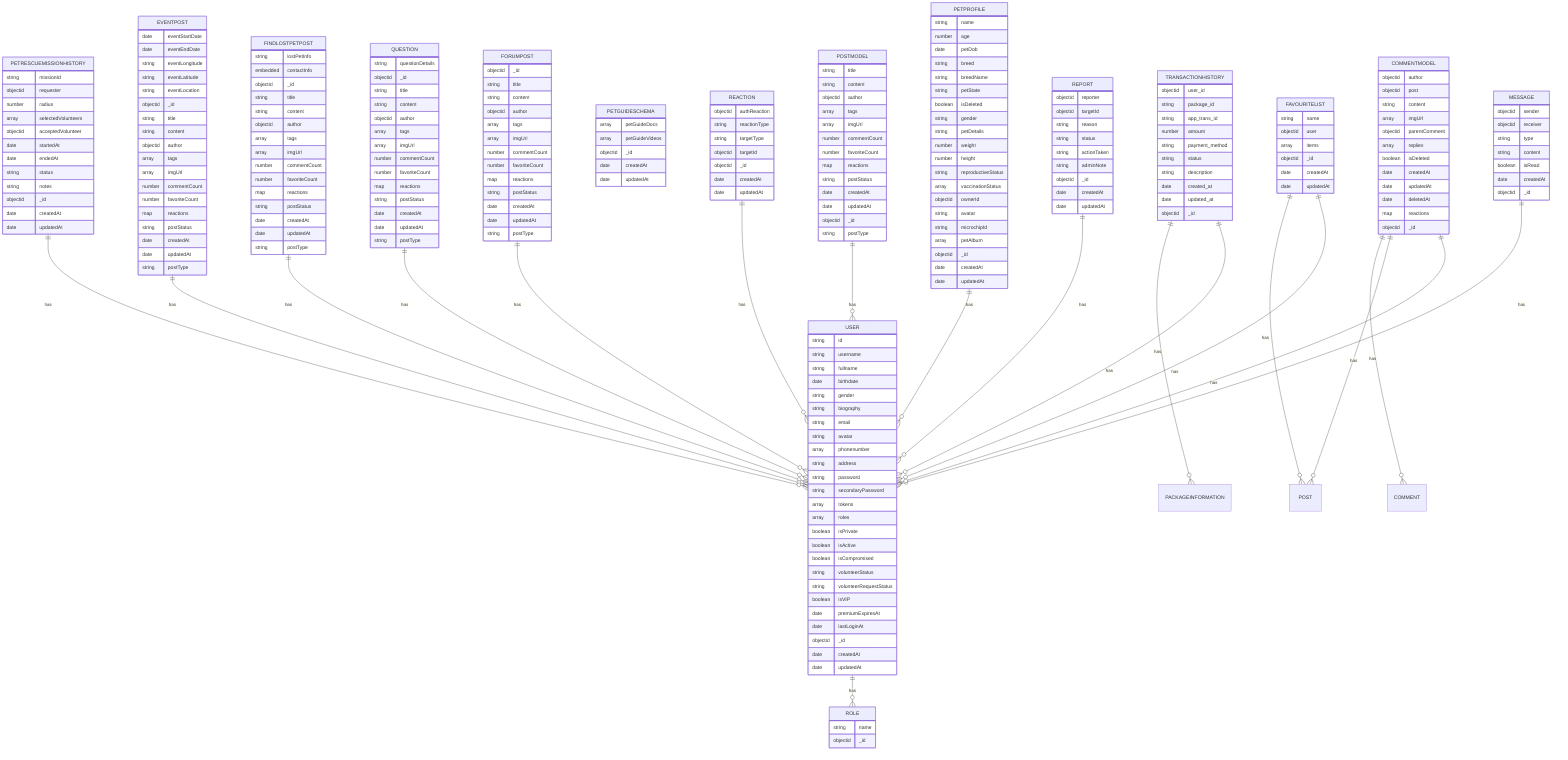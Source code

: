erDiagram
USER {
    string id
    string username
    string fullname
    date birthdate
    string gender
    string biography
    string email
    string avatar
    array phonenumber
    string address
    string password
    string secondaryPassword
    array tokens
    array roles
    boolean isPrivate
    boolean isActive
    boolean isCompromised
    string volunteerStatus
    string volunteerRequestStatus
    boolean isVIP
    date premiumExpiresAt
    date lastLoginAt
    objectid _id
    date createdAt
    date updatedAt
}
ROLE {
    string name
    objectid _id
}
MESSAGE {
    objectid sender
    objectid receiver
    string type
    string content
    boolean isRead
    date createdAt
    objectid _id
}
REPORT {
    objectid reporter
    objectid targetId
    string reason
    string status
    string actionTaken
    string adminNote
    objectid _id
    date createdAt
    date updatedAt
}
PETPROFILE {
    string name
    number age
    date petDob
    string breed
    string breedName
    string petState
    boolean isDeleted
    string gender
    string petDetails
    number weight
    number height
    string reproductiveStatus
    array vaccinationStatus
    objectid ownerId
    string avatar
    string microchipId
    array petAlbum
    objectid _id
    date createdAt
    date updatedAt
}
FAVOURITELIST {
    string name
    objectid user
    array items
    objectid _id
    date createdAt
    date updatedAt
}
TRANSACTIONHISTORY {
    objectid user_id
    string package_id
    string app_trans_id
    number amount
    string payment_method
    string status
    string description
    date created_at
    date updated_at
    objectid _id
}
PETGUIDESCHEMA {
    array petGuideDocs
    array petGuideVideos
    objectid _id
    date createdAt
    date updatedAt
}
POSTMODEL {
    string title
    string content
    objectid author
    array tags
    array imgUrl
    number commentCount
    number favoriteCount
    map reactions
    string postStatus
    date createdAt
    date updatedAt
    objectid _id
    string postType
}
COMMENTMODEL {
    objectid author
    objectid post
    string content
    array imgUrl
    objectid parentComment
    array replies
    boolean isDeleted
    date createdAt
    date updatedAt
    date deletedAt
    map reactions
    objectid _id
}
REACTION {
    objectid authReaction
    string reactionType
    string targetType
    objectid targetId
    objectid _id
    date createdAt
    date updatedAt
}
FORUMPOST {
    objectid _id
    string title
    string content
    objectid author
    array tags
    array imgUrl
    number commentCount
    number favoriteCount
    map reactions
    string postStatus
    date createdAt
    date updatedAt
    string postType
}
QUESTION {
    string questionDetails
    objectid _id
    string title
    string content
    objectid author
    array tags
    array imgUrl
    number commentCount
    number favoriteCount
    map reactions
    string postStatus
    date createdAt
    date updatedAt
    string postType
}
FINDLOSTPETPOST {
    string lostPetInfo
    embedded contactInfo
    objectid _id
    string title
    string content
    objectid author
    array tags
    array imgUrl
    number commentCount
    number favoriteCount
    map reactions
    string postStatus
    date createdAt
    date updatedAt
    string postType
}
EVENTPOST {
    date eventStartDate
    date eventEndDate
    string eventLongitude
    string eventLatitude
    string eventLocation
    objectid _id
    string title
    string content
    objectid author
    array tags
    array imgUrl
    number commentCount
    number favoriteCount
    map reactions
    string postStatus
    date createdAt
    date updatedAt
    string postType
}
PETRESCUEMISSIONHISTORY {
    string missionId
    objectid requester
    number radius
    array selectedVolunteers
    objectid acceptedVolunteer
    date startedAt
    date endedAt
    string status
    string notes
    objectid _id
    date createdAt
    date updatedAt
}
USER ||--o{ ROLE : has
MESSAGE ||--o{ USER : has
REPORT ||--o{ USER : has
PETPROFILE ||--o{ USER : has
FAVOURITELIST ||--o{ USER : has
FAVOURITELIST ||--o{ POST : has
TRANSACTIONHISTORY ||--o{ USER : has
TRANSACTIONHISTORY ||--o{ PACKAGEINFORMATION  : has
POSTMODEL ||--o{ USER : has
COMMENTMODEL ||--o{ USER : has
COMMENTMODEL ||--o{ POST : has
COMMENTMODEL ||--o{ COMMENT : has
REACTION ||--o{ USER : has
FORUMPOST ||--o{ USER : has
QUESTION ||--o{ USER : has
FINDLOSTPETPOST ||--o{ USER : has
EVENTPOST ||--o{ USER : has
PETRESCUEMISSIONHISTORY ||--o{ USER : has